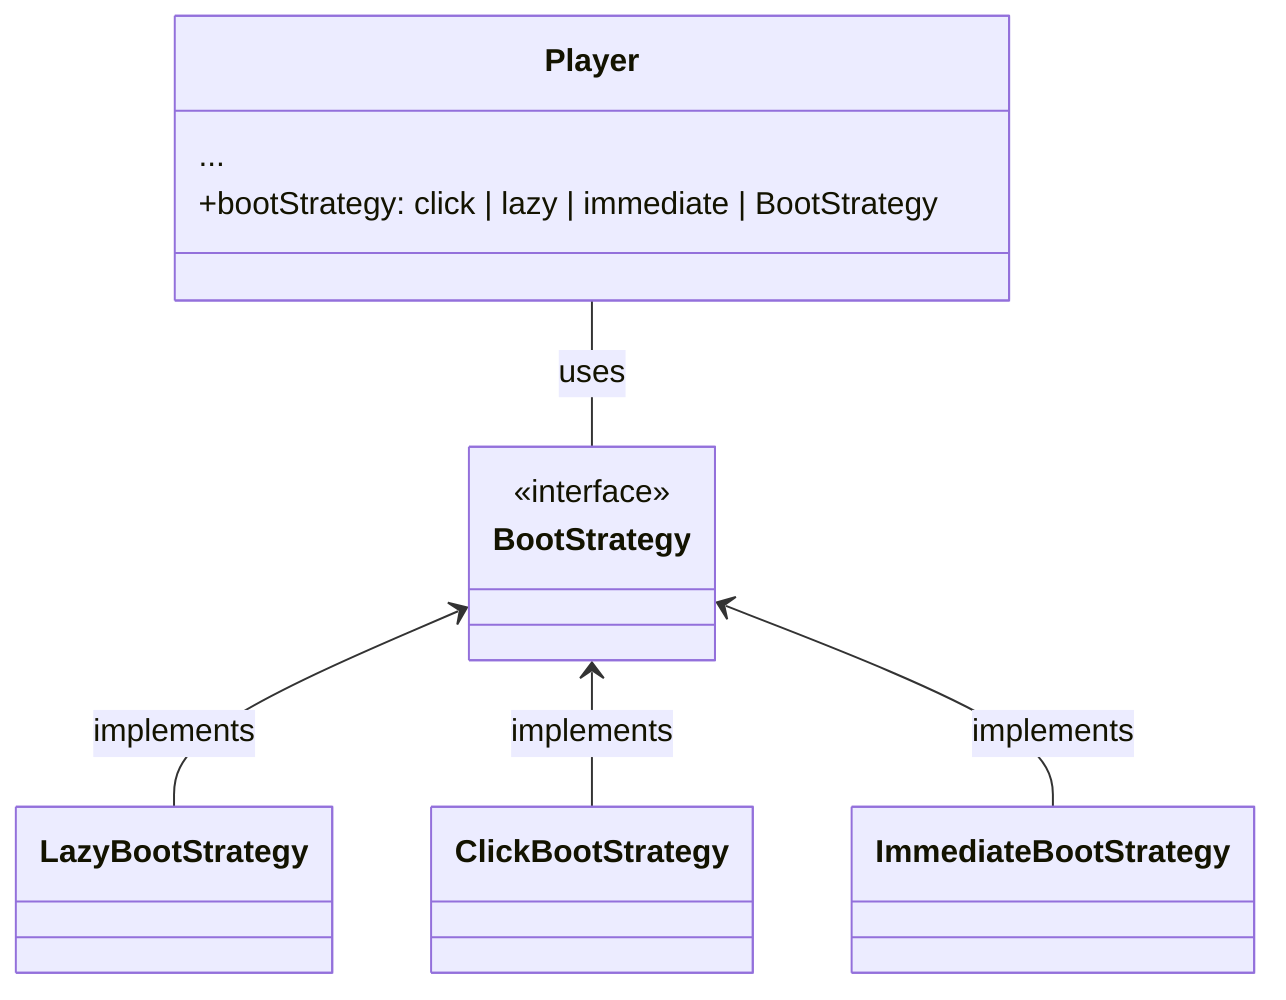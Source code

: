 classDiagram

class Player {
    ...
    +bootStrategy: click | lazy | immediate | BootStrategy
}

class BootStrategy
<<interface>> BootStrategy
class LazyBootStrategy
class ClickBootStrategy
class ImmediateBootStrategy

BootStrategy <-- LazyBootStrategy: implements
BootStrategy <-- ClickBootStrategy: implements
BootStrategy <-- ImmediateBootStrategy: implements

Player -- BootStrategy: uses